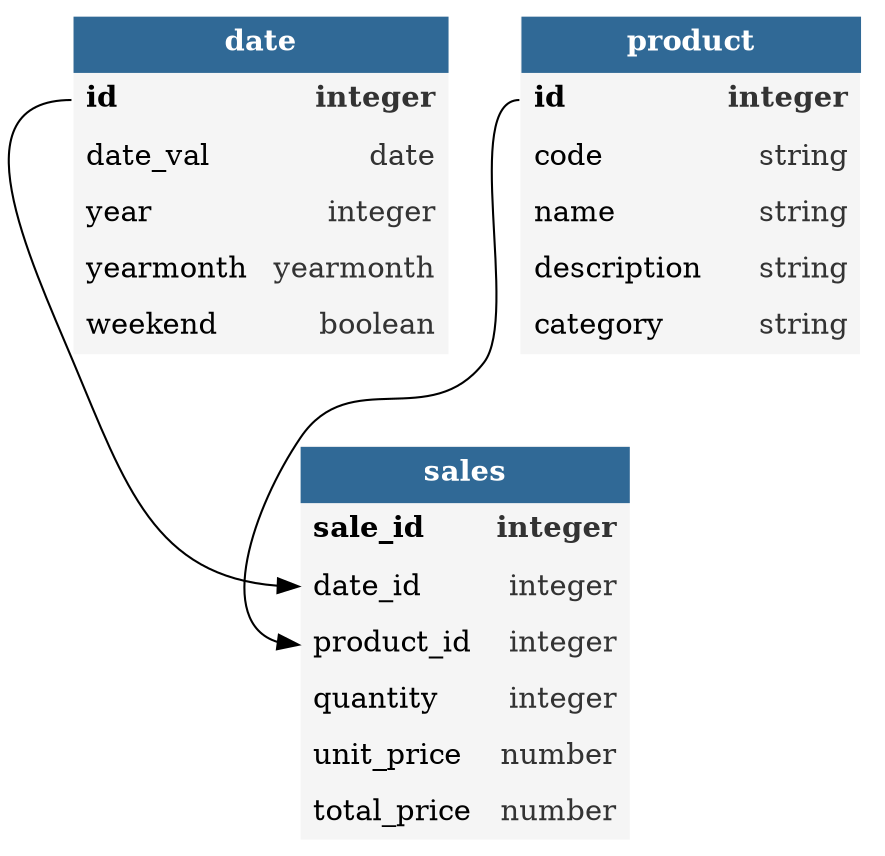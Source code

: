 digraph "sqlite"{
    "date" [shape=plaintext,label=<<table bgcolor="#f5f5f5" border="0" cellborder="0" cellspacing="0" cellpadding="6"><tr><td colspan="2" bgcolor="#306996"><b><font color="#ffffff">date</font></b></td></tr><tr><td port="idn" align="left"><b>id</b></td><td port="idt" align="right"><b><font color="#333333">integer</font></b></td></tr><tr><td port="date_valn" align="left">date_val</td><td port="date_valt" align="right"><font color="#333333">date</font></td></tr><tr><td port="yearn" align="left">year</td><td port="yeart" align="right"><font color="#333333">integer</font></td></tr><tr><td port="yearmonthn" align="left">yearmonth</td><td port="yearmontht" align="right"><font color="#333333">yearmonth</font></td></tr><tr><td port="weekendn" align="left">weekend</td><td port="weekendt" align="right"><font color="#333333">boolean</font></td></tr></table>>]
	"product" [shape=plaintext,label=<<table bgcolor="#f5f5f5" border="0" cellborder="0" cellspacing="0" cellpadding="6"><tr><td colspan="2" bgcolor="#306996"><b><font color="#ffffff">product</font></b></td></tr><tr><td port="idn" align="left"><b>id</b></td><td port="idt" align="right"><b><font color="#333333">integer</font></b></td></tr><tr><td port="coden" align="left">code</td><td port="codet" align="right"><font color="#333333">string</font></td></tr><tr><td port="namen" align="left">name</td><td port="namet" align="right"><font color="#333333">string</font></td></tr><tr><td port="descriptionn" align="left">description</td><td port="descriptiont" align="right"><font color="#333333">string</font></td></tr><tr><td port="categoryn" align="left">category</td><td port="categoryt" align="right"><font color="#333333">string</font></td></tr></table>>]
	"sales" [shape=plaintext,label=<<table bgcolor="#f5f5f5" border="0" cellborder="0" cellspacing="0" cellpadding="6"><tr><td colspan="2" bgcolor="#306996"><b><font color="#ffffff">sales</font></b></td></tr><tr><td port="sale_idn" align="left"><b>sale_id</b></td><td port="sale_idt" align="right"><b><font color="#333333">integer</font></b></td></tr><tr><td port="date_idn" align="left">date_id</td><td port="date_idt" align="right"><font color="#333333">integer</font></td></tr><tr><td port="product_idn" align="left">product_id</td><td port="product_idt" align="right"><font color="#333333">integer</font></td></tr><tr><td port="quantityn" align="left">quantity</td><td port="quantityt" align="right"><font color="#333333">integer</font></td></tr><tr><td port="unit_pricen" align="left">unit_price</td><td port="unit_pricet" align="right"><font color="#333333">number</font></td></tr><tr><td port="total_pricen" align="left">total_price</td><td port="total_pricet" align="right"><font color="#333333">number</font></td></tr></table>>]
    "product":idn -> "sales":product_idn;
	"date":idn -> "sales":date_idn;
}